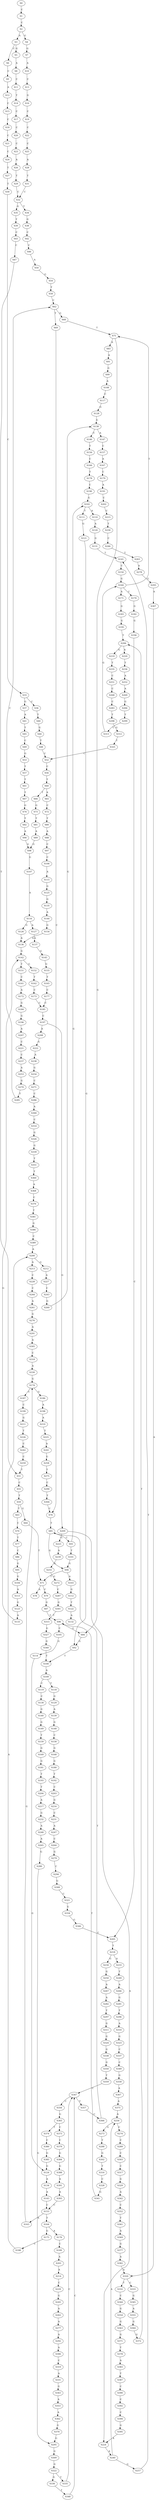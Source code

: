 strict digraph  {
	S0 -> S1 [ label = C ];
	S1 -> S2 [ label = C ];
	S2 -> S3 [ label = A ];
	S2 -> S4 [ label = G ];
	S3 -> S5 [ label = G ];
	S3 -> S6 [ label = C ];
	S4 -> S7 [ label = G ];
	S5 -> S8 [ label = A ];
	S6 -> S9 [ label = C ];
	S7 -> S10 [ label = A ];
	S8 -> S11 [ label = C ];
	S9 -> S12 [ label = A ];
	S10 -> S13 [ label = C ];
	S11 -> S14 [ label = T ];
	S12 -> S15 [ label = C ];
	S13 -> S16 [ label = G ];
	S14 -> S17 [ label = C ];
	S15 -> S18 [ label = C ];
	S16 -> S19 [ label = C ];
	S17 -> S20 [ label = C ];
	S18 -> S21 [ label = C ];
	S19 -> S22 [ label = C ];
	S20 -> S23 [ label = C ];
	S21 -> S24 [ label = C ];
	S22 -> S25 [ label = C ];
	S23 -> S26 [ label = A ];
	S24 -> S27 [ label = T ];
	S25 -> S28 [ label = A ];
	S26 -> S29 [ label = T ];
	S27 -> S30 [ label = T ];
	S28 -> S31 [ label = T ];
	S29 -> S32 [ label = C ];
	S30 -> S33 [ label = C ];
	S31 -> S32 [ label = C ];
	S32 -> S34 [ label = T ];
	S32 -> S35 [ label = G ];
	S33 -> S36 [ label = C ];
	S33 -> S37 [ label = G ];
	S34 -> S38 [ label = G ];
	S35 -> S39 [ label = T ];
	S36 -> S40 [ label = T ];
	S37 -> S41 [ label = A ];
	S38 -> S42 [ label = C ];
	S39 -> S43 [ label = C ];
	S40 -> S44 [ label = G ];
	S41 -> S45 [ label = T ];
	S42 -> S46 [ label = C ];
	S43 -> S47 [ label = C ];
	S44 -> S48 [ label = T ];
	S45 -> S49 [ label = C ];
	S46 -> S50 [ label = A ];
	S47 -> S51 [ label = T ];
	S48 -> S52 [ label = C ];
	S49 -> S53 [ label = G ];
	S50 -> S54 [ label = G ];
	S51 -> S55 [ label = C ];
	S52 -> S56 [ label = C ];
	S53 -> S57 [ label = T ];
	S54 -> S58 [ label = T ];
	S55 -> S59 [ label = T ];
	S56 -> S60 [ label = T ];
	S57 -> S61 [ label = T ];
	S58 -> S62 [ label = C ];
	S59 -> S63 [ label = T ];
	S59 -> S64 [ label = G ];
	S60 -> S65 [ label = A ];
	S60 -> S66 [ label = T ];
	S61 -> S67 [ label = T ];
	S62 -> S68 [ label = G ];
	S62 -> S69 [ label = T ];
	S63 -> S70 [ label = C ];
	S64 -> S71 [ label = T ];
	S65 -> S72 [ label = C ];
	S66 -> S73 [ label = G ];
	S67 -> S74 [ label = G ];
	S68 -> S75 [ label = T ];
	S69 -> S76 [ label = C ];
	S70 -> S77 [ label = T ];
	S71 -> S78 [ label = A ];
	S71 -> S79 [ label = C ];
	S72 -> S80 [ label = T ];
	S73 -> S81 [ label = T ];
	S74 -> S82 [ label = T ];
	S75 -> S83 [ label = A ];
	S75 -> S84 [ label = G ];
	S76 -> S85 [ label = T ];
	S77 -> S86 [ label = C ];
	S79 -> S87 [ label = G ];
	S80 -> S88 [ label = A ];
	S81 -> S89 [ label = A ];
	S82 -> S90 [ label = A ];
	S83 -> S91 [ label = A ];
	S84 -> S92 [ label = G ];
	S85 -> S93 [ label = C ];
	S85 -> S94 [ label = G ];
	S86 -> S95 [ label = G ];
	S87 -> S96 [ label = T ];
	S88 -> S97 [ label = C ];
	S89 -> S98 [ label = G ];
	S90 -> S98 [ label = G ];
	S91 -> S99 [ label = G ];
	S92 -> S100 [ label = T ];
	S93 -> S101 [ label = T ];
	S93 -> S102 [ label = G ];
	S94 -> S103 [ label = A ];
	S94 -> S71 [ label = T ];
	S95 -> S104 [ label = G ];
	S96 -> S105 [ label = C ];
	S96 -> S84 [ label = G ];
	S97 -> S106 [ label = C ];
	S98 -> S107 [ label = G ];
	S99 -> S108 [ label = A ];
	S100 -> S109 [ label = A ];
	S101 -> S94 [ label = G ];
	S102 -> S110 [ label = A ];
	S102 -> S111 [ label = T ];
	S103 -> S112 [ label = G ];
	S104 -> S113 [ label = A ];
	S105 -> S114 [ label = G ];
	S106 -> S115 [ label = A ];
	S107 -> S116 [ label = A ];
	S108 -> S117 [ label = C ];
	S109 -> S118 [ label = T ];
	S109 -> S119 [ label = C ];
	S110 -> S120 [ label = A ];
	S111 -> S121 [ label = G ];
	S112 -> S122 [ label = T ];
	S113 -> S123 [ label = G ];
	S114 -> S124 [ label = G ];
	S115 -> S125 [ label = G ];
	S116 -> S126 [ label = G ];
	S116 -> S127 [ label = A ];
	S117 -> S128 [ label = G ];
	S118 -> S129 [ label = G ];
	S119 -> S130 [ label = C ];
	S120 -> S131 [ label = G ];
	S121 -> S92 [ label = G ];
	S122 -> S132 [ label = A ];
	S123 -> S133 [ label = A ];
	S124 -> S134 [ label = A ];
	S125 -> S135 [ label = G ];
	S126 -> S136 [ label = A ];
	S127 -> S137 [ label = A ];
	S128 -> S138 [ label = G ];
	S129 -> S139 [ label = A ];
	S130 -> S140 [ label = G ];
	S131 -> S141 [ label = T ];
	S133 -> S142 [ label = G ];
	S134 -> S143 [ label = A ];
	S135 -> S144 [ label = A ];
	S136 -> S142 [ label = G ];
	S137 -> S145 [ label = G ];
	S138 -> S146 [ label = C ];
	S138 -> S147 [ label = A ];
	S139 -> S148 [ label = G ];
	S140 -> S149 [ label = G ];
	S141 -> S150 [ label = C ];
	S142 -> S151 [ label = T ];
	S142 -> S152 [ label = G ];
	S143 -> S153 [ label = C ];
	S144 -> S154 [ label = G ];
	S145 -> S155 [ label = G ];
	S146 -> S156 [ label = T ];
	S147 -> S157 [ label = C ];
	S148 -> S158 [ label = C ];
	S149 -> S159 [ label = T ];
	S150 -> S160 [ label = G ];
	S151 -> S161 [ label = C ];
	S152 -> S162 [ label = T ];
	S153 -> S163 [ label = A ];
	S153 -> S164 [ label = T ];
	S154 -> S136 [ label = A ];
	S155 -> S165 [ label = T ];
	S156 -> S166 [ label = C ];
	S157 -> S167 [ label = A ];
	S158 -> S168 [ label = G ];
	S159 -> S169 [ label = G ];
	S160 -> S170 [ label = C ];
	S160 -> S75 [ label = T ];
	S160 -> S171 [ label = A ];
	S161 -> S172 [ label = A ];
	S162 -> S173 [ label = C ];
	S163 -> S174 [ label = G ];
	S164 -> S175 [ label = G ];
	S164 -> S176 [ label = A ];
	S165 -> S177 [ label = C ];
	S166 -> S178 [ label = T ];
	S167 -> S179 [ label = C ];
	S168 -> S180 [ label = G ];
	S169 -> S181 [ label = G ];
	S170 -> S182 [ label = G ];
	S171 -> S183 [ label = G ];
	S172 -> S184 [ label = G ];
	S173 -> S185 [ label = C ];
	S174 -> S186 [ label = G ];
	S174 -> S187 [ label = C ];
	S175 -> S188 [ label = C ];
	S176 -> S189 [ label = C ];
	S177 -> S185 [ label = C ];
	S178 -> S190 [ label = C ];
	S179 -> S191 [ label = A ];
	S180 -> S192 [ label = T ];
	S181 -> S193 [ label = T ];
	S182 -> S194 [ label = G ];
	S183 -> S195 [ label = G ];
	S184 -> S196 [ label = G ];
	S185 -> S197 [ label = C ];
	S186 -> S198 [ label = A ];
	S187 -> S199 [ label = C ];
	S188 -> S200 [ label = A ];
	S189 -> S201 [ label = A ];
	S190 -> S102 [ label = G ];
	S191 -> S202 [ label = C ];
	S192 -> S203 [ label = C ];
	S193 -> S204 [ label = T ];
	S194 -> S205 [ label = C ];
	S195 -> S206 [ label = T ];
	S196 -> S207 [ label = A ];
	S197 -> S208 [ label = A ];
	S197 -> S209 [ label = G ];
	S198 -> S210 [ label = A ];
	S199 -> S211 [ label = G ];
	S200 -> S212 [ label = G ];
	S200 -> S213 [ label = A ];
	S201 -> S214 [ label = A ];
	S202 -> S215 [ label = C ];
	S203 -> S216 [ label = G ];
	S204 -> S217 [ label = A ];
	S205 -> S218 [ label = T ];
	S206 -> S219 [ label = G ];
	S206 -> S220 [ label = A ];
	S207 -> S221 [ label = C ];
	S208 -> S222 [ label = G ];
	S209 -> S223 [ label = G ];
	S209 -> S224 [ label = A ];
	S210 -> S225 [ label = T ];
	S211 -> S226 [ label = T ];
	S212 -> S227 [ label = A ];
	S213 -> S228 [ label = C ];
	S214 -> S229 [ label = C ];
	S215 -> S230 [ label = T ];
	S216 -> S231 [ label = C ];
	S217 -> S232 [ label = G ];
	S218 -> S233 [ label = A ];
	S218 -> S234 [ label = G ];
	S219 -> S235 [ label = T ];
	S220 -> S236 [ label = T ];
	S221 -> S237 [ label = C ];
	S222 -> S238 [ label = A ];
	S223 -> S239 [ label = A ];
	S224 -> S240 [ label = A ];
	S225 -> S241 [ label = A ];
	S226 -> S242 [ label = C ];
	S227 -> S243 [ label = C ];
	S228 -> S244 [ label = C ];
	S229 -> S245 [ label = G ];
	S230 -> S246 [ label = C ];
	S231 -> S247 [ label = A ];
	S232 -> S248 [ label = A ];
	S233 -> S249 [ label = T ];
	S234 -> S250 [ label = G ];
	S235 -> S251 [ label = C ];
	S236 -> S252 [ label = A ];
	S237 -> S253 [ label = A ];
	S238 -> S254 [ label = G ];
	S239 -> S255 [ label = G ];
	S240 -> S256 [ label = A ];
	S240 -> S257 [ label = G ];
	S241 -> S258 [ label = G ];
	S242 -> S259 [ label = C ];
	S243 -> S260 [ label = G ];
	S244 -> S261 [ label = A ];
	S245 -> S262 [ label = A ];
	S246 -> S263 [ label = T ];
	S247 -> S264 [ label = C ];
	S248 -> S265 [ label = A ];
	S249 -> S266 [ label = A ];
	S250 -> S267 [ label = A ];
	S251 -> S268 [ label = C ];
	S252 -> S269 [ label = A ];
	S253 -> S270 [ label = G ];
	S254 -> S271 [ label = C ];
	S255 -> S272 [ label = G ];
	S256 -> S273 [ label = G ];
	S256 -> S274 [ label = C ];
	S257 -> S141 [ label = T ];
	S258 -> S275 [ label = T ];
	S259 -> S51 [ label = T ];
	S260 -> S138 [ label = G ];
	S261 -> S276 [ label = G ];
	S262 -> S277 [ label = A ];
	S263 -> S278 [ label = A ];
	S264 -> S279 [ label = G ];
	S265 -> S280 [ label = G ];
	S266 -> S281 [ label = G ];
	S267 -> S282 [ label = A ];
	S268 -> S283 [ label = C ];
	S269 -> S284 [ label = G ];
	S270 -> S285 [ label = T ];
	S271 -> S286 [ label = C ];
	S272 -> S287 [ label = C ];
	S273 -> S288 [ label = T ];
	S274 -> S289 [ label = C ];
	S275 -> S290 [ label = C ];
	S276 -> S291 [ label = A ];
	S277 -> S292 [ label = A ];
	S278 -> S293 [ label = G ];
	S279 -> S294 [ label = C ];
	S280 -> S295 [ label = G ];
	S281 -> S296 [ label = T ];
	S282 -> S297 [ label = T ];
	S283 -> S298 [ label = T ];
	S284 -> S299 [ label = T ];
	S285 -> S62 [ label = C ];
	S286 -> S300 [ label = A ];
	S287 -> S301 [ label = G ];
	S288 -> S302 [ label = G ];
	S289 -> S303 [ label = C ];
	S290 -> S304 [ label = T ];
	S291 -> S305 [ label = A ];
	S292 -> S306 [ label = A ];
	S293 -> S307 [ label = A ];
	S294 -> S308 [ label = G ];
	S295 -> S309 [ label = G ];
	S296 -> S310 [ label = A ];
	S297 -> S311 [ label = G ];
	S298 -> S312 [ label = G ];
	S299 -> S313 [ label = C ];
	S300 -> S314 [ label = C ];
	S301 -> S315 [ label = T ];
	S302 -> S316 [ label = T ];
	S303 -> S317 [ label = C ];
	S304 -> S76 [ label = C ];
	S305 -> S318 [ label = C ];
	S306 -> S319 [ label = C ];
	S307 -> S320 [ label = A ];
	S308 -> S321 [ label = C ];
	S309 -> S322 [ label = G ];
	S310 -> S323 [ label = G ];
	S311 -> S324 [ label = G ];
	S312 -> S325 [ label = T ];
	S313 -> S160 [ label = G ];
	S314 -> S326 [ label = G ];
	S315 -> S327 [ label = G ];
	S316 -> S328 [ label = C ];
	S317 -> S329 [ label = G ];
	S318 -> S330 [ label = A ];
	S319 -> S331 [ label = A ];
	S320 -> S332 [ label = T ];
	S320 -> S333 [ label = C ];
	S321 -> S334 [ label = G ];
	S322 -> S335 [ label = T ];
	S322 -> S336 [ label = G ];
	S323 -> S337 [ label = C ];
	S324 -> S338 [ label = G ];
	S325 -> S52 [ label = C ];
	S326 -> S339 [ label = G ];
	S327 -> S340 [ label = G ];
	S328 -> S341 [ label = G ];
	S329 -> S342 [ label = A ];
	S330 -> S174 [ label = G ];
	S331 -> S343 [ label = G ];
	S332 -> S344 [ label = C ];
	S333 -> S345 [ label = G ];
	S334 -> S346 [ label = G ];
	S335 -> S347 [ label = C ];
	S336 -> S348 [ label = T ];
	S337 -> S349 [ label = C ];
	S338 -> S350 [ label = G ];
	S339 -> S351 [ label = T ];
	S340 -> S100 [ label = T ];
	S341 -> S96 [ label = T ];
	S342 -> S352 [ label = C ];
	S343 -> S353 [ label = A ];
	S344 -> S354 [ label = G ];
	S345 -> S355 [ label = A ];
	S346 -> S205 [ label = C ];
	S347 -> S356 [ label = C ];
	S347 -> S357 [ label = T ];
	S348 -> S347 [ label = C ];
	S349 -> S358 [ label = G ];
	S350 -> S359 [ label = T ];
	S351 -> S360 [ label = T ];
	S352 -> S361 [ label = T ];
	S353 -> S362 [ label = A ];
	S354 -> S363 [ label = G ];
	S355 -> S364 [ label = G ];
	S356 -> S365 [ label = G ];
	S357 -> S366 [ label = C ];
	S358 -> S367 [ label = A ];
	S359 -> S347 [ label = C ];
	S360 -> S368 [ label = A ];
	S361 -> S369 [ label = A ];
	S362 -> S370 [ label = G ];
	S363 -> S371 [ label = G ];
	S364 -> S372 [ label = G ];
	S365 -> S373 [ label = C ];
	S365 -> S374 [ label = T ];
	S366 -> S85 [ label = T ];
	S367 -> S375 [ label = A ];
	S368 -> S376 [ label = C ];
	S369 -> S377 [ label = G ];
	S370 -> S295 [ label = G ];
	S371 -> S378 [ label = T ];
	S372 -> S206 [ label = T ];
	S373 -> S379 [ label = C ];
	S374 -> S380 [ label = C ];
	S375 -> S256 [ label = A ];
	S376 -> S381 [ label = T ];
	S377 -> S382 [ label = A ];
	S378 -> S383 [ label = A ];
	S379 -> S384 [ label = G ];
	S380 -> S385 [ label = G ];
	S381 -> S386 [ label = G ];
	S382 -> S320 [ label = A ];
	S383 -> S387 [ label = T ];
	S384 -> S388 [ label = G ];
	S385 -> S124 [ label = G ];
	S386 -> S389 [ label = C ];
	S387 -> S390 [ label = C ];
	S388 -> S391 [ label = A ];
	S389 -> S200 [ label = A ];
	S390 -> S392 [ label = C ];
	S391 -> S393 [ label = A ];
	S392 -> S394 [ label = C ];
	S393 -> S153 [ label = C ];
	S394 -> S395 [ label = G ];
	S395 -> S224 [ label = A ];
}
